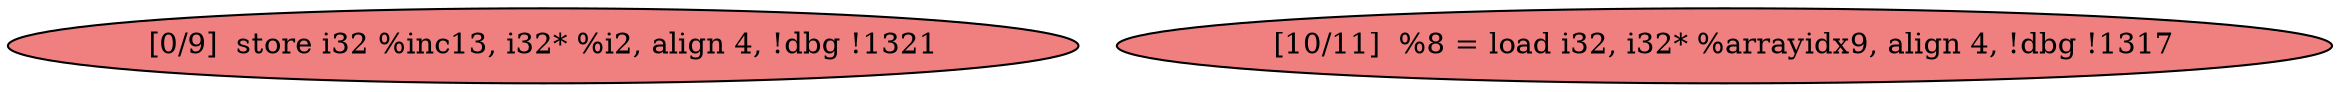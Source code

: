 
digraph G {


node246 [fillcolor=lightcoral,label="[0/9]  store i32 %inc13, i32* %i2, align 4, !dbg !1321",shape=ellipse,style=filled ]
node245 [fillcolor=lightcoral,label="[10/11]  %8 = load i32, i32* %arrayidx9, align 4, !dbg !1317",shape=ellipse,style=filled ]



}
